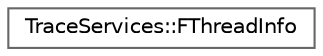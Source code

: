 digraph "Graphical Class Hierarchy"
{
 // INTERACTIVE_SVG=YES
 // LATEX_PDF_SIZE
  bgcolor="transparent";
  edge [fontname=Helvetica,fontsize=10,labelfontname=Helvetica,labelfontsize=10];
  node [fontname=Helvetica,fontsize=10,shape=box,height=0.2,width=0.4];
  rankdir="LR";
  Node0 [id="Node000000",label="TraceServices::FThreadInfo",height=0.2,width=0.4,color="grey40", fillcolor="white", style="filled",URL="$dd/d42/structTraceServices_1_1FThreadInfo.html",tooltip=" "];
}
